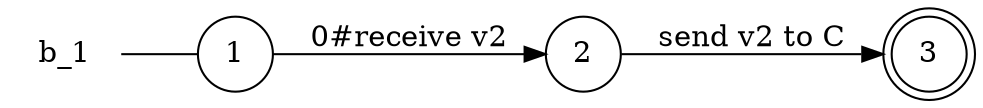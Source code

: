 digraph b_1 {
	rankdir="LR";
	n_0 [label="b_1", shape="plaintext"];
	n_1 [id="1", shape=circle, label="1"];
	n_0 -> n_1 [arrowhead=none];
	n_2 [id="2", shape=circle, label="2"];
	n_3 [id="3", shape=doublecircle, label="3"];

	n_2 -> n_3 [id="[$e|1]", label="send v2 to C"];
	n_1 -> n_2 [id="[$e|0]", label="0#receive v2"];
}
